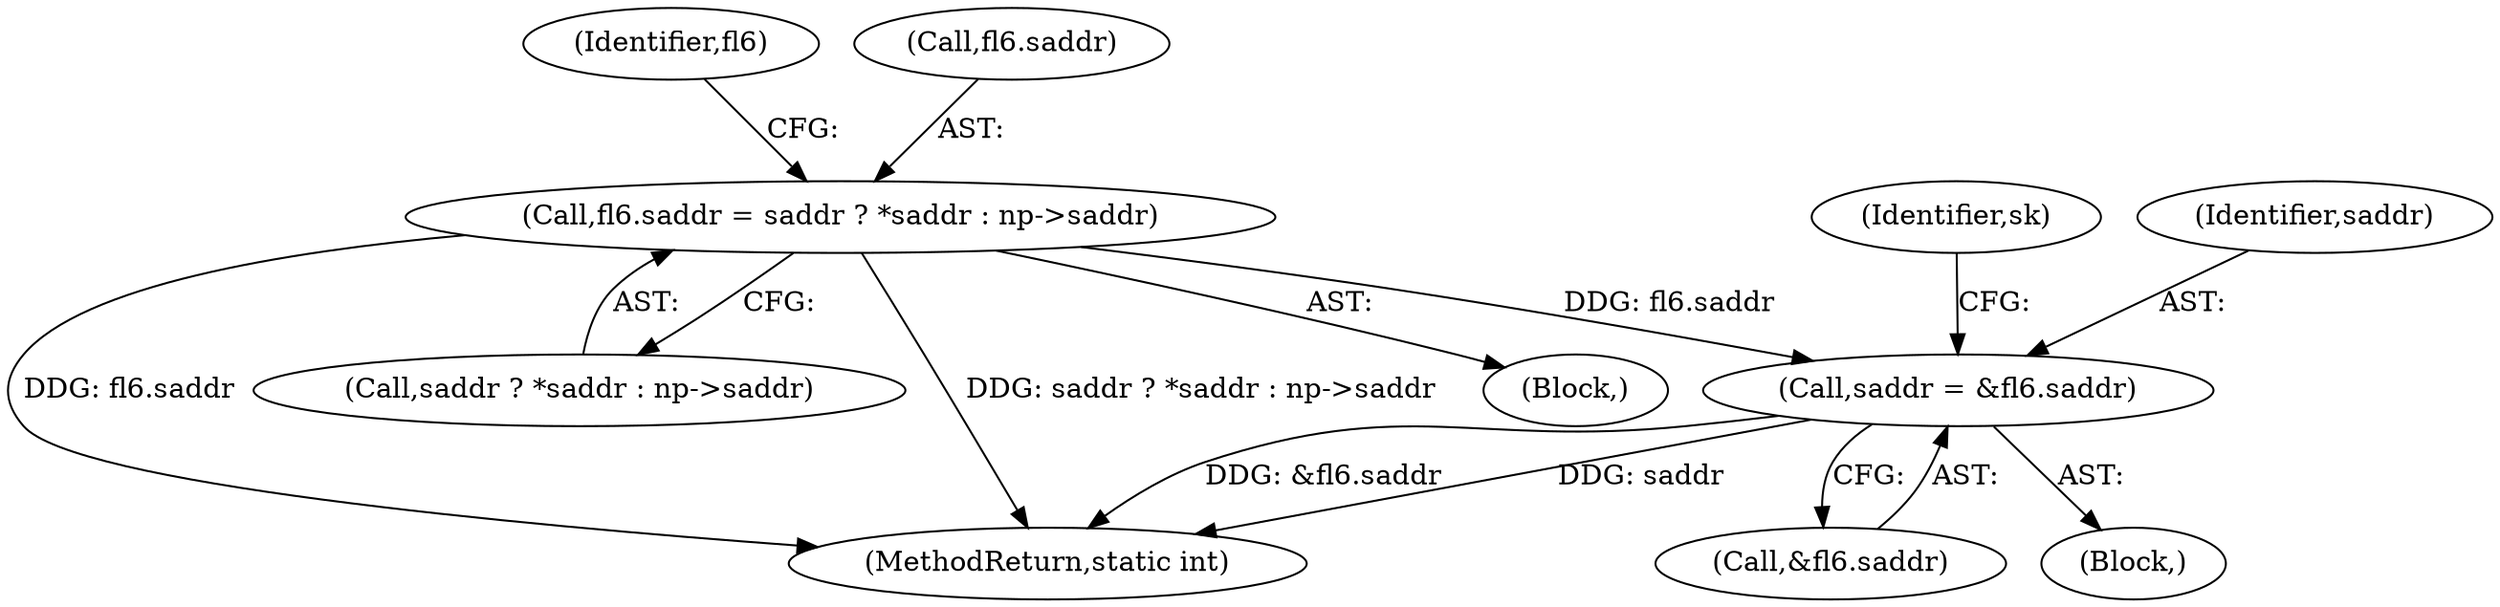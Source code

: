 digraph "0_linux_45f6fad84cc305103b28d73482b344d7f5b76f39@pointer" {
"1000499" [label="(Call,saddr = &fl6.saddr)"];
"1000425" [label="(Call,fl6.saddr = saddr ? *saddr : np->saddr)"];
"1000507" [label="(Identifier,sk)"];
"1000109" [label="(Block,)"];
"1000499" [label="(Call,saddr = &fl6.saddr)"];
"1000429" [label="(Call,saddr ? *saddr : np->saddr)"];
"1000438" [label="(Identifier,fl6)"];
"1000498" [label="(Block,)"];
"1000500" [label="(Identifier,saddr)"];
"1000613" [label="(MethodReturn,static int)"];
"1000425" [label="(Call,fl6.saddr = saddr ? *saddr : np->saddr)"];
"1000426" [label="(Call,fl6.saddr)"];
"1000501" [label="(Call,&fl6.saddr)"];
"1000499" -> "1000498"  [label="AST: "];
"1000499" -> "1000501"  [label="CFG: "];
"1000500" -> "1000499"  [label="AST: "];
"1000501" -> "1000499"  [label="AST: "];
"1000507" -> "1000499"  [label="CFG: "];
"1000499" -> "1000613"  [label="DDG: saddr"];
"1000499" -> "1000613"  [label="DDG: &fl6.saddr"];
"1000425" -> "1000499"  [label="DDG: fl6.saddr"];
"1000425" -> "1000109"  [label="AST: "];
"1000425" -> "1000429"  [label="CFG: "];
"1000426" -> "1000425"  [label="AST: "];
"1000429" -> "1000425"  [label="AST: "];
"1000438" -> "1000425"  [label="CFG: "];
"1000425" -> "1000613"  [label="DDG: fl6.saddr"];
"1000425" -> "1000613"  [label="DDG: saddr ? *saddr : np->saddr"];
}
